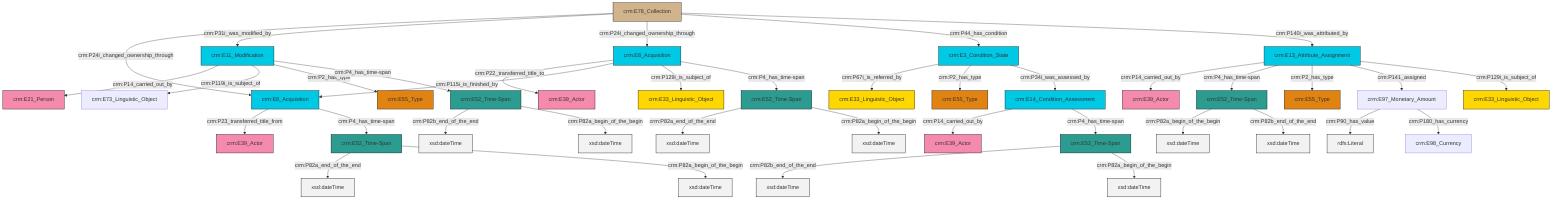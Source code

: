 graph TD
classDef Literal fill:#f2f2f2,stroke:#000000;
classDef CRM_Entity fill:#FFFFFF,stroke:#000000;
classDef Temporal_Entity fill:#00C9E6, stroke:#000000;
classDef Type fill:#E18312, stroke:#000000;
classDef Time-Span fill:#2C9C91, stroke:#000000;
classDef Appellation fill:#FFEB7F, stroke:#000000;
classDef Place fill:#008836, stroke:#000000;
classDef Persistent_Item fill:#B266B2, stroke:#000000;
classDef Conceptual_Object fill:#FFD700, stroke:#000000;
classDef Physical_Thing fill:#D2B48C, stroke:#000000;
classDef Actor fill:#f58aad, stroke:#000000;
classDef PC_Classes fill:#4ce600, stroke:#000000;
classDef Multi fill:#cccccc,stroke:#000000;

0["crm:E52_Time-Span"]:::Time-Span -->|crm:P82a_end_of_the_end| 1[xsd:dateTime]:::Literal
6["crm:E78_Collection"]:::Physical_Thing -->|crm:P24i_changed_ownership_through| 7["crm:E8_Acquisition"]:::Temporal_Entity
10["crm:E3_Condition_State"]:::Temporal_Entity -->|crm:P67i_is_referred_by| 11["crm:E33_Linguistic_Object"]:::Conceptual_Object
6["crm:E78_Collection"]:::Physical_Thing -->|crm:P31i_was_modified_by| 12["crm:E11_Modification"]:::Temporal_Entity
13["crm:E13_Attribute_Assignment"]:::Temporal_Entity -->|crm:P14_carried_out_by| 2["crm:E39_Actor"]:::Actor
15["crm:E52_Time-Span"]:::Time-Span -->|crm:P82b_end_of_the_end| 16[xsd:dateTime]:::Literal
0["crm:E52_Time-Span"]:::Time-Span -->|crm:P82a_begin_of_the_begin| 17[xsd:dateTime]:::Literal
7["crm:E8_Acquisition"]:::Temporal_Entity -->|crm:P23_transferred_title_from| 18["crm:E39_Actor"]:::Actor
6["crm:E78_Collection"]:::Physical_Thing -->|crm:P24i_changed_ownership_through| 19["crm:E8_Acquisition"]:::Temporal_Entity
20["crm:E52_Time-Span"]:::Time-Span -->|crm:P82a_end_of_the_end| 21[xsd:dateTime]:::Literal
23["crm:E52_Time-Span"]:::Time-Span -->|crm:P82b_end_of_the_end| 24[xsd:dateTime]:::Literal
12["crm:E11_Modification"]:::Temporal_Entity -->|crm:P14_carried_out_by| 25["crm:E21_Person"]:::Actor
6["crm:E78_Collection"]:::Physical_Thing -->|crm:P44_has_condition| 10["crm:E3_Condition_State"]:::Temporal_Entity
10["crm:E3_Condition_State"]:::Temporal_Entity -->|crm:P2_has_type| 4["crm:E55_Type"]:::Type
31["crm:E14_Condition_Assessment"]:::Temporal_Entity -->|crm:P14_carried_out_by| 32["crm:E39_Actor"]:::Actor
7["crm:E8_Acquisition"]:::Temporal_Entity -->|crm:P4_has_time-span| 20["crm:E52_Time-Span"]:::Time-Span
19["crm:E8_Acquisition"]:::Temporal_Entity -->|crm:P22_transferred_title_to| 8["crm:E39_Actor"]:::Actor
12["crm:E11_Modification"]:::Temporal_Entity -->|crm:P119i_is_subject_of| 36["crm:E73_Linguistic_Object"]:::Default
37["crm:E97_Monetary_Amount"]:::Default -->|crm:P90_has_value| 38[rdfs:Literal]:::Literal
19["crm:E8_Acquisition"]:::Temporal_Entity -->|crm:P115i_is_finished_by| 7["crm:E8_Acquisition"]:::Temporal_Entity
15["crm:E52_Time-Span"]:::Time-Span -->|crm:P82a_begin_of_the_begin| 42[xsd:dateTime]:::Literal
13["crm:E13_Attribute_Assignment"]:::Temporal_Entity -->|crm:P4_has_time-span| 43["crm:E52_Time-Span"]:::Time-Span
12["crm:E11_Modification"]:::Temporal_Entity -->|crm:P2_has_type| 44["crm:E55_Type"]:::Type
23["crm:E52_Time-Span"]:::Time-Span -->|crm:P82a_begin_of_the_begin| 45[xsd:dateTime]:::Literal
12["crm:E11_Modification"]:::Temporal_Entity -->|crm:P4_has_time-span| 23["crm:E52_Time-Span"]:::Time-Span
6["crm:E78_Collection"]:::Physical_Thing -->|crm:P140i_was_attributed_by| 13["crm:E13_Attribute_Assignment"]:::Temporal_Entity
20["crm:E52_Time-Span"]:::Time-Span -->|crm:P82a_begin_of_the_begin| 51[xsd:dateTime]:::Literal
13["crm:E13_Attribute_Assignment"]:::Temporal_Entity -->|crm:P2_has_type| 34["crm:E55_Type"]:::Type
31["crm:E14_Condition_Assessment"]:::Temporal_Entity -->|crm:P4_has_time-span| 15["crm:E52_Time-Span"]:::Time-Span
13["crm:E13_Attribute_Assignment"]:::Temporal_Entity -->|crm:P141_assigned| 37["crm:E97_Monetary_Amount"]:::Default
19["crm:E8_Acquisition"]:::Temporal_Entity -->|crm:P129i_is_subject_of| 26["crm:E33_Linguistic_Object"]:::Conceptual_Object
13["crm:E13_Attribute_Assignment"]:::Temporal_Entity -->|crm:P129i_is_subject_of| 28["crm:E33_Linguistic_Object"]:::Conceptual_Object
43["crm:E52_Time-Span"]:::Time-Span -->|crm:P82a_begin_of_the_begin| 58[xsd:dateTime]:::Literal
43["crm:E52_Time-Span"]:::Time-Span -->|crm:P82b_end_of_the_end| 59[xsd:dateTime]:::Literal
37["crm:E97_Monetary_Amount"]:::Default -->|crm:P180_has_currency| 60["crm:E98_Currency"]:::Default
10["crm:E3_Condition_State"]:::Temporal_Entity -->|crm:P34i_was_assessed_by| 31["crm:E14_Condition_Assessment"]:::Temporal_Entity
19["crm:E8_Acquisition"]:::Temporal_Entity -->|crm:P4_has_time-span| 0["crm:E52_Time-Span"]:::Time-Span